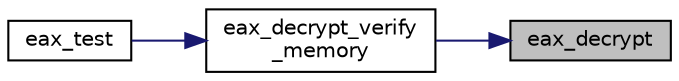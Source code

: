 digraph "eax_decrypt"
{
 // LATEX_PDF_SIZE
  edge [fontname="Helvetica",fontsize="10",labelfontname="Helvetica",labelfontsize="10"];
  node [fontname="Helvetica",fontsize="10",shape=record];
  rankdir="RL";
  Node7 [label="eax_decrypt",height=0.2,width=0.4,color="black", fillcolor="grey75", style="filled", fontcolor="black",tooltip="Decrypt data with the EAX protocol."];
  Node7 -> Node8 [dir="back",color="midnightblue",fontsize="10",style="solid",fontname="Helvetica"];
  Node8 [label="eax_decrypt_verify\l_memory",height=0.2,width=0.4,color="black", fillcolor="white", style="filled",URL="$eax__decrypt__verify__memory_8c.html#ab4d3f7a8561cc2cbce16949a1ee0d00c",tooltip="Decrypt a block of memory and verify the provided MAC tag with EAX."];
  Node8 -> Node9 [dir="back",color="midnightblue",fontsize="10",style="solid",fontname="Helvetica"];
  Node9 [label="eax_test",height=0.2,width=0.4,color="black", fillcolor="white", style="filled",URL="$eax__test_8c.html#a9e708c531b1c375a3d086f43a192c455",tooltip="Test the EAX implementation."];
}
